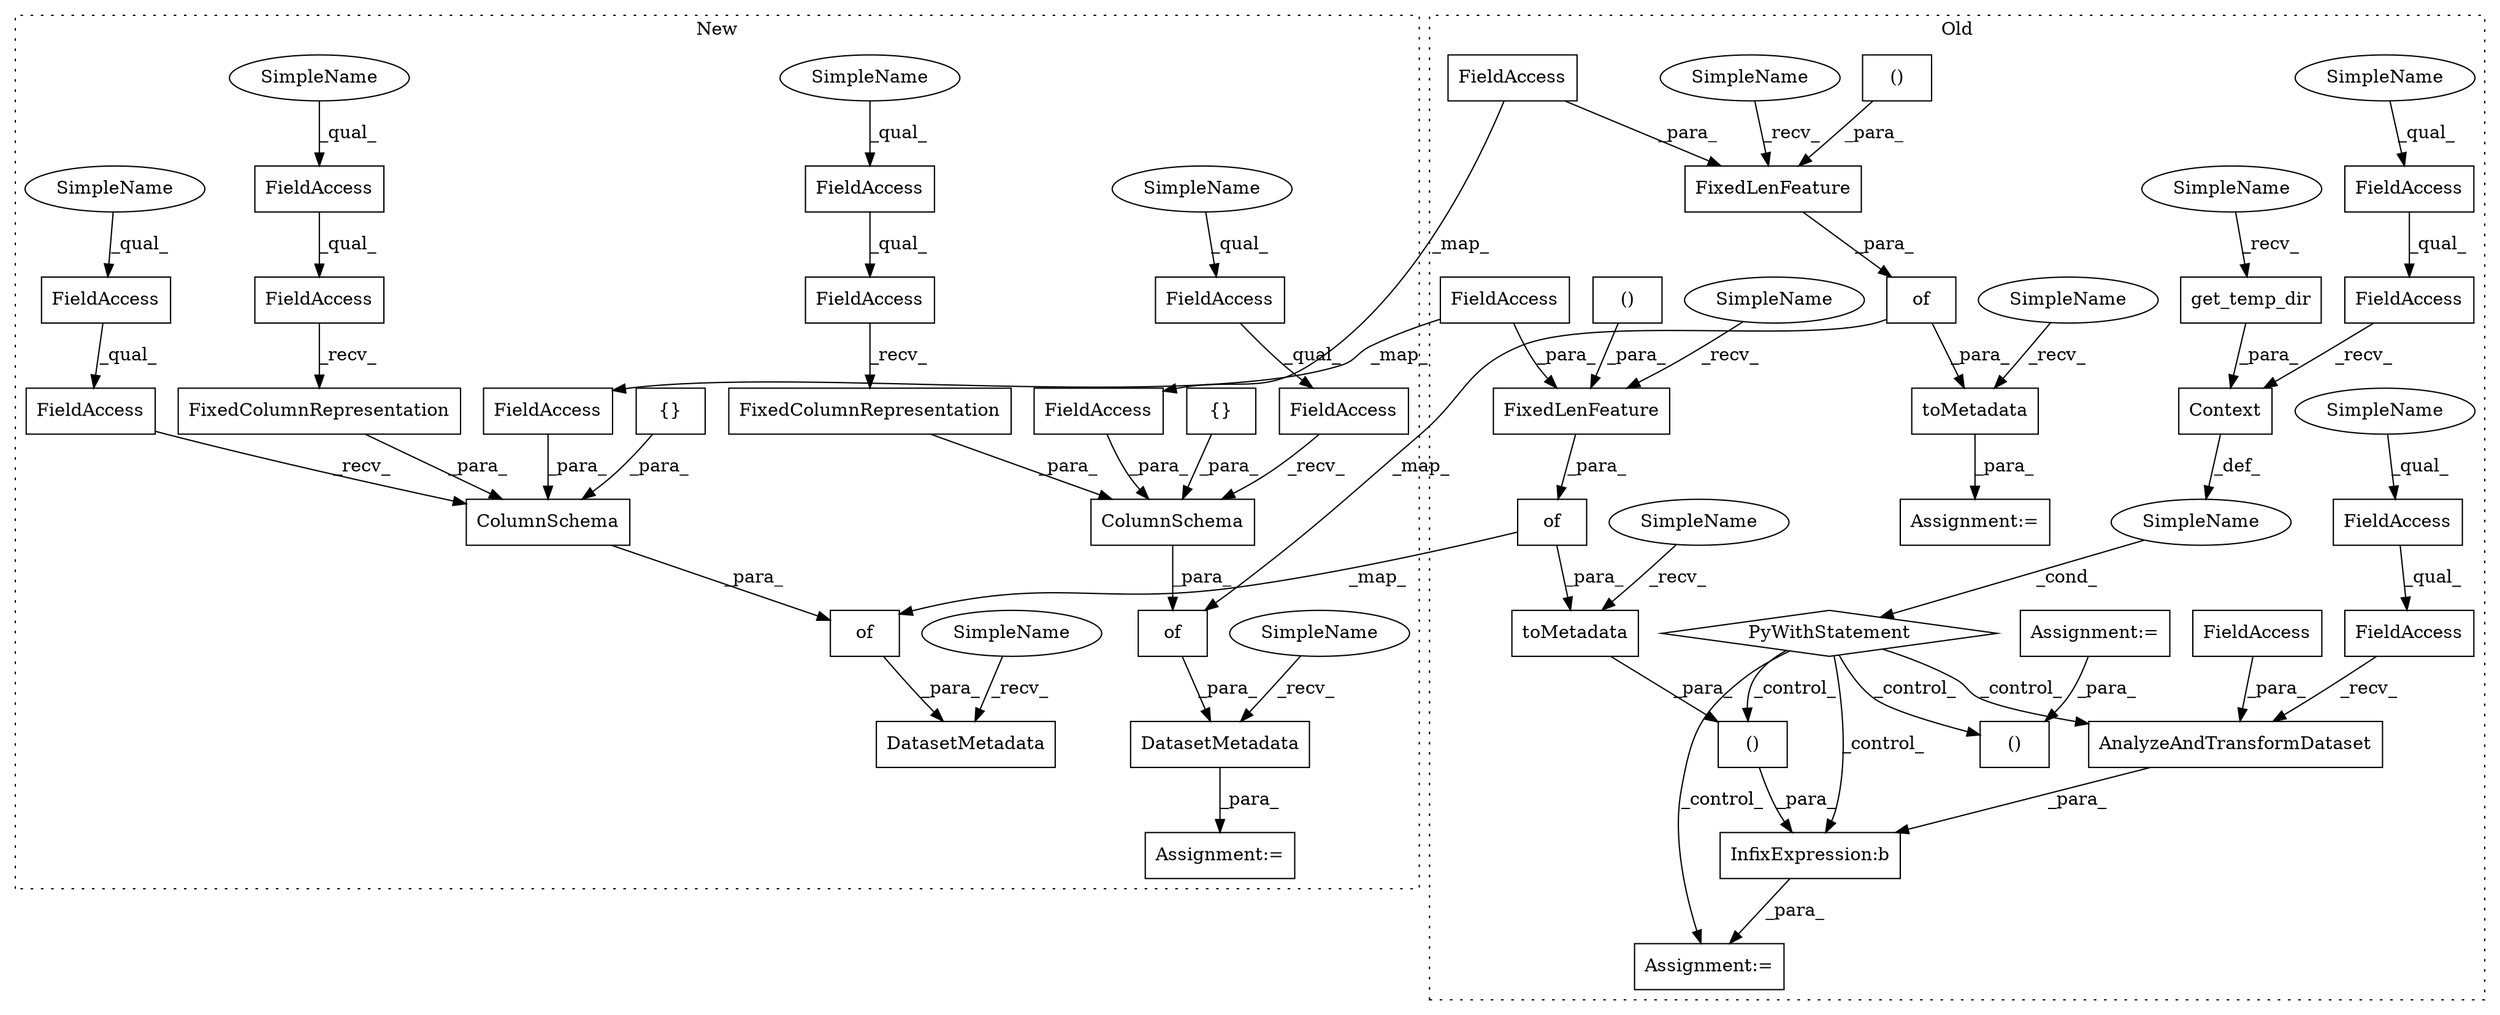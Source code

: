 digraph G {
subgraph cluster0 {
1 [label="()" a="106" s="20860" l="35" shape="box"];
4 [label="FixedLenFeature" a="32" s="20839,20915" l="21,1" shape="box"];
6 [label="of" a="32" s="20821,20916" l="3,1" shape="box"];
9 [label="FieldAccess" a="22" s="20897" l="16" shape="box"];
12 [label="toMetadata" a="32" s="20806,20917" l="11,1" shape="box"];
20 [label="Assignment:=" a="7" s="21043" l="2" shape="box"];
21 [label="toMetadata" a="32" s="21392,21904" l="11,1" shape="box"];
22 [label="()" a="106" s="21053" l="37" shape="box"];
23 [label="Context" a="32" s="20965,20992" l="8,1" shape="box"];
24 [label="()" a="106" s="21010" l="33" shape="box"];
25 [label="InfixExpression:b" a="27" s="21090" l="4" shape="box"];
26 [label="PyWithStatement" a="104" s="20924,20993" l="10,2" shape="diamond"];
27 [label="SimpleName" a="42" s="" l="" shape="ellipse"];
28 [label="AnalyzeAndTransformDataset" a="32" s="21125,21168" l="27,1" shape="box"];
29 [label="FieldAccess" a="22" s="21094" l="30" shape="box"];
30 [label="FieldAccess" a="22" s="20934" l="30" shape="box"];
31 [label="FieldAccess" a="22" s="20934" l="25" shape="box"];
32 [label="FieldAccess" a="22" s="21094" l="25" shape="box"];
33 [label="FieldAccess" a="22" s="21152" l="16" shape="box"];
34 [label="Assignment:=" a="7" s="21386" l="1" shape="box"];
35 [label="get_temp_dir" a="32" s="20978" l="14" shape="box"];
39 [label="of" a="32" s="21407,21903" l="3,1" shape="box"];
43 [label="FieldAccess" a="22" s="21780" l="16" shape="box"];
44 [label="()" a="106" s="21743" l="35" shape="box"];
45 [label="FixedLenFeature" a="32" s="21722,21801" l="21,1" shape="box"];
46 [label="Assignment:=" a="7" s="19774" l="19" shape="box"];
48 [label="SimpleName" a="42" s="20801" l="4" shape="ellipse"];
49 [label="SimpleName" a="42" s="21387" l="4" shape="ellipse"];
50 [label="SimpleName" a="42" s="20973" l="4" shape="ellipse"];
55 [label="SimpleName" a="42" s="21711" l="10" shape="ellipse"];
56 [label="SimpleName" a="42" s="20828" l="10" shape="ellipse"];
59 [label="SimpleName" a="42" s="20934" l="20" shape="ellipse"];
60 [label="SimpleName" a="42" s="21094" l="20" shape="ellipse"];
label = "Old";
style="dotted";
}
subgraph cluster1 {
2 [label="ColumnSchema" a="32" s="35239,35356" l="13,1" shape="box"];
3 [label="{}" a="4" s="35278" l="2" shape="box"];
5 [label="of" a="32" s="35184,35357" l="3,1" shape="box"];
7 [label="FieldAccess" a="22" s="35191" l="47" shape="box"];
8 [label="FieldAccess" a="22" s="35191" l="32" shape="box"];
10 [label="FieldAccess" a="22" s="35252" l="16" shape="box"];
11 [label="DatasetMetadata" a="32" s="35164,35358" l="16,1" shape="box"];
13 [label="FixedColumnRepresentation" a="32" s="35329" l="27" shape="box"];
14 [label="FieldAccess" a="22" s="35281" l="47" shape="box"];
15 [label="FieldAccess" a="22" s="35281" l="32" shape="box"];
16 [label="FieldAccess" a="22" s="36112" l="32" shape="box"];
17 [label="FieldAccess" a="22" s="36202" l="32" shape="box"];
18 [label="FieldAccess" a="22" s="36112" l="47" shape="box"];
19 [label="FieldAccess" a="22" s="36202" l="47" shape="box"];
36 [label="DatasetMetadata" a="32" s="35563,36455" l="16,1" shape="box"];
37 [label="{}" a="4" s="36199" l="2" shape="box"];
38 [label="of" a="32" s="35583,36454" l="3,1" shape="box"];
40 [label="Assignment:=" a="7" s="35545" l="1" shape="box"];
41 [label="ColumnSchema" a="32" s="36160,36277" l="13,1" shape="box"];
42 [label="FieldAccess" a="22" s="36173" l="16" shape="box"];
47 [label="FixedColumnRepresentation" a="32" s="36250" l="27" shape="box"];
51 [label="SimpleName" a="42" s="36202" l="20" shape="ellipse"];
52 [label="SimpleName" a="42" s="35191" l="20" shape="ellipse"];
53 [label="SimpleName" a="42" s="36112" l="20" shape="ellipse"];
54 [label="SimpleName" a="42" s="35281" l="20" shape="ellipse"];
57 [label="SimpleName" a="42" s="35546" l="16" shape="ellipse"];
58 [label="SimpleName" a="42" s="35147" l="16" shape="ellipse"];
label = "New";
style="dotted";
}
1 -> 4 [label="_para_"];
2 -> 5 [label="_para_"];
3 -> 2 [label="_para_"];
4 -> 6 [label="_para_"];
5 -> 11 [label="_para_"];
6 -> 12 [label="_para_"];
6 -> 5 [label="_map_"];
7 -> 2 [label="_recv_"];
8 -> 7 [label="_qual_"];
9 -> 4 [label="_para_"];
9 -> 10 [label="_map_"];
10 -> 2 [label="_para_"];
12 -> 22 [label="_para_"];
13 -> 2 [label="_para_"];
14 -> 13 [label="_recv_"];
15 -> 14 [label="_qual_"];
16 -> 18 [label="_qual_"];
17 -> 19 [label="_qual_"];
18 -> 41 [label="_recv_"];
19 -> 47 [label="_recv_"];
21 -> 34 [label="_para_"];
22 -> 25 [label="_para_"];
23 -> 27 [label="_def_"];
25 -> 20 [label="_para_"];
26 -> 22 [label="_control_"];
26 -> 20 [label="_control_"];
26 -> 24 [label="_control_"];
26 -> 25 [label="_control_"];
26 -> 28 [label="_control_"];
27 -> 26 [label="_cond_"];
28 -> 25 [label="_para_"];
29 -> 28 [label="_recv_"];
30 -> 23 [label="_recv_"];
31 -> 30 [label="_qual_"];
32 -> 29 [label="_qual_"];
33 -> 28 [label="_para_"];
35 -> 23 [label="_para_"];
36 -> 40 [label="_para_"];
37 -> 41 [label="_para_"];
38 -> 36 [label="_para_"];
39 -> 38 [label="_map_"];
39 -> 21 [label="_para_"];
41 -> 38 [label="_para_"];
42 -> 41 [label="_para_"];
43 -> 45 [label="_para_"];
43 -> 42 [label="_map_"];
44 -> 45 [label="_para_"];
45 -> 39 [label="_para_"];
46 -> 24 [label="_para_"];
47 -> 41 [label="_para_"];
48 -> 12 [label="_recv_"];
49 -> 21 [label="_recv_"];
50 -> 35 [label="_recv_"];
51 -> 17 [label="_qual_"];
52 -> 8 [label="_qual_"];
53 -> 16 [label="_qual_"];
54 -> 15 [label="_qual_"];
55 -> 45 [label="_recv_"];
56 -> 4 [label="_recv_"];
57 -> 36 [label="_recv_"];
58 -> 11 [label="_recv_"];
59 -> 31 [label="_qual_"];
60 -> 32 [label="_qual_"];
}